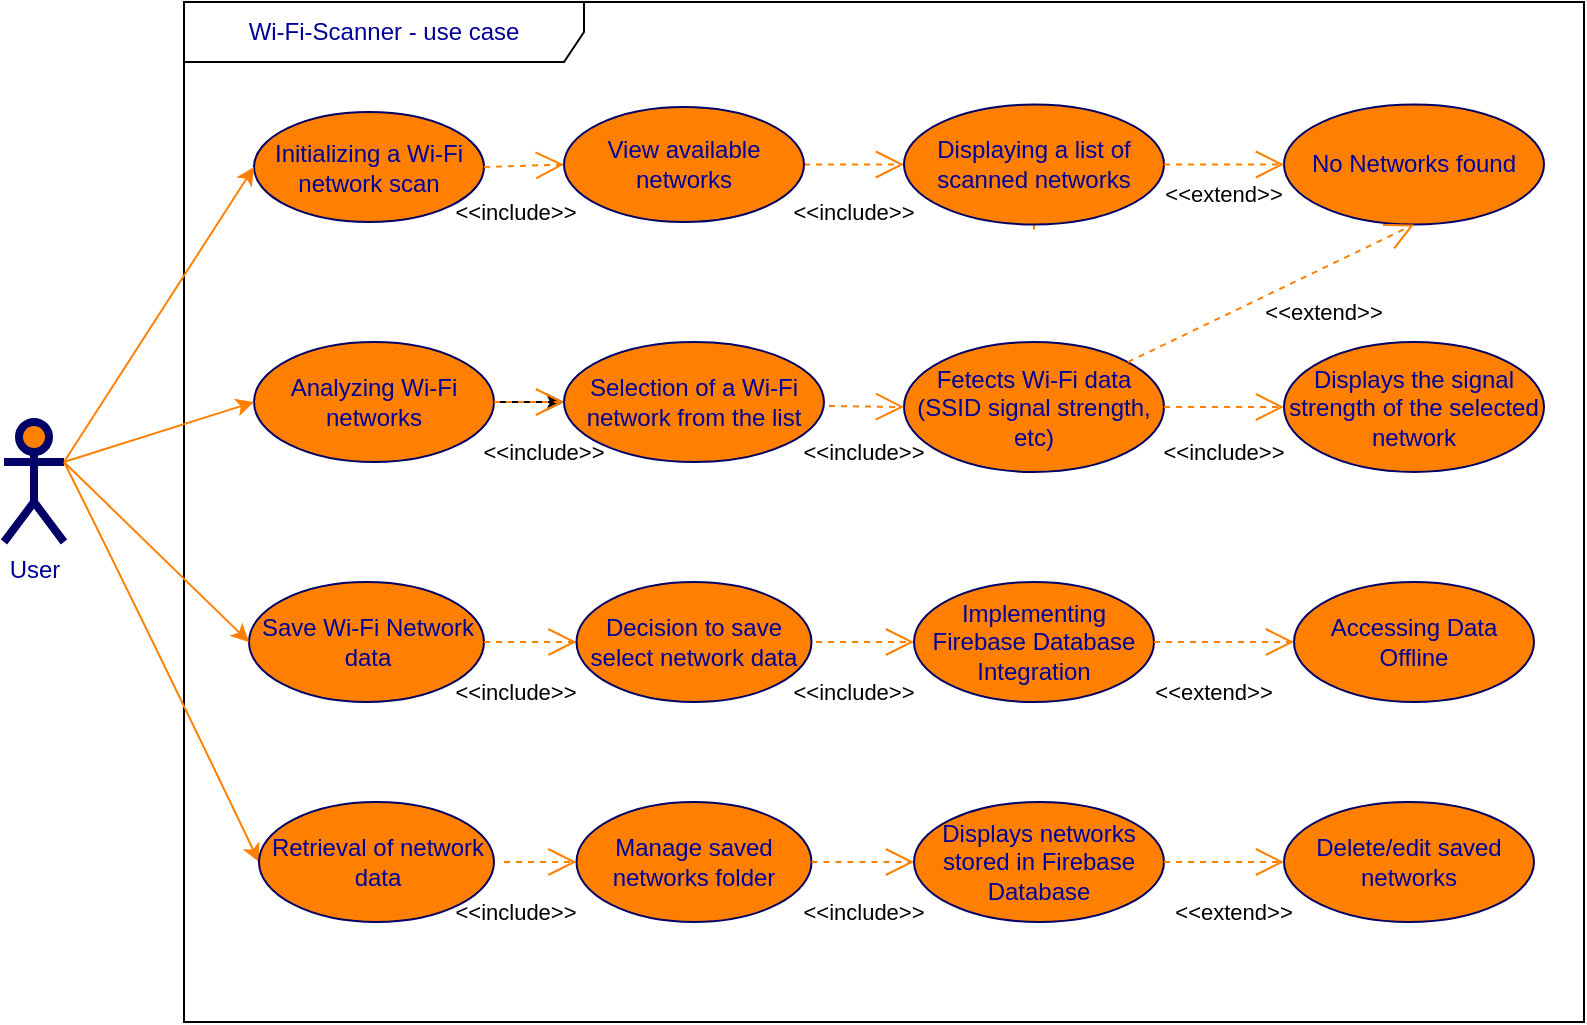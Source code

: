 <mxfile version="22.0.4" type="device">
  <diagram name="Page-1" id="zVf1SHRiNHHp9P5IZHg4">
    <mxGraphModel dx="1259" dy="695" grid="1" gridSize="10" guides="1" tooltips="1" connect="1" arrows="1" fold="1" page="1" pageScale="1" pageWidth="850" pageHeight="1100" math="0" shadow="0">
      <root>
        <mxCell id="0" />
        <mxCell id="1" parent="0" />
        <mxCell id="bMvFBC3kPSQNYXxthuYi-3" value="Wi-Fi-Scanner - use case" style="shape=umlFrame;whiteSpace=wrap;html=1;strokeWidth=1;fillColor=none;width=200;height=30;fontColor=#000099;strokeColor=default;" vertex="1" parent="1">
          <mxGeometry x="130" y="640" width="700" height="510" as="geometry" />
        </mxCell>
        <mxCell id="bMvFBC3kPSQNYXxthuYi-4" value="Initializing a Wi-Fi network scan" style="ellipse;whiteSpace=wrap;html=1;fillColor=#FF8000;strokeColor=#000066;fontColor=#000099;" vertex="1" parent="1">
          <mxGeometry x="165" y="695" width="115" height="55" as="geometry" />
        </mxCell>
        <mxCell id="bMvFBC3kPSQNYXxthuYi-5" value="Save Wi-Fi Network data" style="ellipse;whiteSpace=wrap;html=1;fillColor=#FF8000;strokeColor=#000066;fontColor=#000099;" vertex="1" parent="1">
          <mxGeometry x="162.5" y="930" width="117.5" height="60" as="geometry" />
        </mxCell>
        <mxCell id="bMvFBC3kPSQNYXxthuYi-6" value="Implementing Firebase Database Integration" style="ellipse;whiteSpace=wrap;html=1;fillColor=#FF8000;strokeColor=#000066;fontColor=#000099;" vertex="1" parent="1">
          <mxGeometry x="495" y="930" width="120" height="60" as="geometry" />
        </mxCell>
        <mxCell id="bMvFBC3kPSQNYXxthuYi-7" value="" style="edgeStyle=orthogonalEdgeStyle;rounded=0;orthogonalLoop=1;jettySize=auto;html=1;" edge="1" parent="1" source="bMvFBC3kPSQNYXxthuYi-8" target="bMvFBC3kPSQNYXxthuYi-25">
          <mxGeometry relative="1" as="geometry" />
        </mxCell>
        <mxCell id="bMvFBC3kPSQNYXxthuYi-8" value="Analyzing Wi-Fi networks" style="ellipse;whiteSpace=wrap;html=1;fillColor=#FF8000;strokeColor=#000066;fontColor=#000099;" vertex="1" parent="1">
          <mxGeometry x="165" y="810" width="120" height="60" as="geometry" />
        </mxCell>
        <mxCell id="bMvFBC3kPSQNYXxthuYi-9" style="html=1;exitX=1;exitY=0.333;exitPerimeter=0;entryX=0;entryY=0.5;jettySize=auto;orthogonalLoop=1;fillColor=#f8cecc;strokeColor=#FF8000;curved=1;fontColor=#000099;" edge="1" parent="1" source="bMvFBC3kPSQNYXxthuYi-11" target="bMvFBC3kPSQNYXxthuYi-4">
          <mxGeometry relative="1" as="geometry" />
        </mxCell>
        <mxCell id="bMvFBC3kPSQNYXxthuYi-10" style="edgeStyle=none;curved=1;html=1;entryX=0;entryY=0.5;jettySize=auto;orthogonalLoop=1;strokeColor=#FF8000;fontColor=#000099;" edge="1" parent="1" target="bMvFBC3kPSQNYXxthuYi-5">
          <mxGeometry relative="1" as="geometry">
            <mxPoint x="70" y="870" as="sourcePoint" />
          </mxGeometry>
        </mxCell>
        <mxCell id="bMvFBC3kPSQNYXxthuYi-11" value="User" style="shape=umlActor;verticalLabelPosition=bottom;labelBackgroundColor=#ffffff;verticalAlign=top;html=1;strokeWidth=4;fillColor=#FF8000;strokeColor=#000066;fontColor=#000099;" vertex="1" parent="1">
          <mxGeometry x="40" y="850" width="30" height="60" as="geometry" />
        </mxCell>
        <mxCell id="bMvFBC3kPSQNYXxthuYi-12" value="" style="endArrow=open;endSize=12;dashed=1;html=1;entryX=0;entryY=0.5;fontColor=#000099;strokeColor=#FF8000;exitX=1;exitY=0.5;exitDx=0;exitDy=0;" edge="1" parent="1" source="bMvFBC3kPSQNYXxthuYi-19">
          <mxGeometry x="0.075" y="20" width="160" relative="1" as="geometry">
            <mxPoint x="280" y="740" as="sourcePoint" />
            <mxPoint x="380" y="721.25" as="targetPoint" />
            <mxPoint as="offset" />
          </mxGeometry>
        </mxCell>
        <mxCell id="bMvFBC3kPSQNYXxthuYi-13" value="" style="endArrow=open;endSize=12;dashed=1;html=1;exitX=1;exitY=0.5;entryX=0;entryY=0.5;fontColor=#000099;strokeColor=#FF8000;entryDx=0;entryDy=0;exitDx=0;exitDy=0;" edge="1" parent="1" source="bMvFBC3kPSQNYXxthuYi-5" target="bMvFBC3kPSQNYXxthuYi-33">
          <mxGeometry x="-0.188" y="15" width="160" relative="1" as="geometry">
            <mxPoint x="282.5" y="974.5" as="sourcePoint" />
            <mxPoint x="399.5" y="974.5" as="targetPoint" />
            <Array as="points" />
            <mxPoint y="1" as="offset" />
          </mxGeometry>
        </mxCell>
        <mxCell id="bMvFBC3kPSQNYXxthuYi-14" value="&lt;br&gt;" style="endArrow=open;endSize=12;dashed=1;html=1;fontColor=#000099;strokeColor=#FF8000;entryX=0;entryY=0.5;entryDx=0;entryDy=0;exitX=1;exitY=0.5;exitDx=0;exitDy=0;" edge="1" parent="1" source="bMvFBC3kPSQNYXxthuYi-19">
          <mxGeometry x="-0.191" y="17" width="160" relative="1" as="geometry">
            <mxPoint x="420" y="740" as="sourcePoint" />
            <mxPoint x="490" y="721.25" as="targetPoint" />
            <mxPoint as="offset" />
          </mxGeometry>
        </mxCell>
        <mxCell id="bMvFBC3kPSQNYXxthuYi-15" value="" style="endArrow=open;endSize=12;dashed=1;html=1;exitX=0.5;exitY=1;entryX=0.5;entryY=0;fontColor=#000099;strokeColor=#FF8000;entryDx=0;entryDy=0;exitDx=0;exitDy=0;" edge="1" parent="1" target="bMvFBC3kPSQNYXxthuYi-16">
          <mxGeometry x="-0.049" y="-45" width="160" relative="1" as="geometry">
            <mxPoint x="555" y="753.75" as="sourcePoint" />
            <mxPoint x="537.5" y="900.5" as="targetPoint" />
            <Array as="points" />
            <mxPoint as="offset" />
          </mxGeometry>
        </mxCell>
        <mxCell id="bMvFBC3kPSQNYXxthuYi-16" value="Displaying a list of scanned networks" style="ellipse;whiteSpace=wrap;html=1;fillColor=#FF8000;strokeColor=#000066;fontColor=#000099;" vertex="1" parent="1">
          <mxGeometry x="490" y="691.25" width="130" height="60" as="geometry" />
        </mxCell>
        <mxCell id="bMvFBC3kPSQNYXxthuYi-17" style="edgeStyle=none;curved=1;html=1;exitX=1;exitY=0.333;exitPerimeter=0;jettySize=auto;orthogonalLoop=1;strokeColor=#FF8000;entryX=0;entryY=0.5;fontColor=#000099;exitDx=0;exitDy=0;entryDx=0;entryDy=0;" edge="1" parent="1" source="bMvFBC3kPSQNYXxthuYi-11" target="bMvFBC3kPSQNYXxthuYi-8">
          <mxGeometry relative="1" as="geometry">
            <mxPoint x="70" y="1000" as="sourcePoint" />
            <mxPoint x="185" y="1370" as="targetPoint" />
          </mxGeometry>
        </mxCell>
        <mxCell id="bMvFBC3kPSQNYXxthuYi-18" value="" style="endArrow=open;endSize=12;dashed=1;html=1;entryX=0;entryY=0.5;fontColor=#000099;strokeColor=#FF8000;exitX=1;exitY=0.5;exitDx=0;exitDy=0;" edge="1" parent="1" source="bMvFBC3kPSQNYXxthuYi-4" target="bMvFBC3kPSQNYXxthuYi-19">
          <mxGeometry x="0.075" y="20" width="160" relative="1" as="geometry">
            <mxPoint x="250" y="723" as="sourcePoint" />
            <mxPoint x="380" y="721.25" as="targetPoint" />
            <mxPoint as="offset" />
          </mxGeometry>
        </mxCell>
        <mxCell id="bMvFBC3kPSQNYXxthuYi-19" value="View available networks" style="ellipse;whiteSpace=wrap;html=1;fillColor=#FF8000;strokeColor=#000066;fontColor=#000099;" vertex="1" parent="1">
          <mxGeometry x="320" y="692.5" width="120" height="57.5" as="geometry" />
        </mxCell>
        <mxCell id="bMvFBC3kPSQNYXxthuYi-20" value="No Networks found" style="ellipse;whiteSpace=wrap;html=1;fillColor=#FF8000;strokeColor=#000066;fontColor=#000099;" vertex="1" parent="1">
          <mxGeometry x="680" y="691.25" width="130" height="60" as="geometry" />
        </mxCell>
        <mxCell id="bMvFBC3kPSQNYXxthuYi-21" value="&lt;br&gt;" style="endArrow=open;endSize=12;dashed=1;html=1;fontColor=#000099;strokeColor=#FF8000;entryX=0;entryY=0.5;entryDx=0;entryDy=0;exitX=1;exitY=0.5;exitDx=0;exitDy=0;" edge="1" parent="1" source="bMvFBC3kPSQNYXxthuYi-16" target="bMvFBC3kPSQNYXxthuYi-20">
          <mxGeometry x="-0.191" y="17" width="160" relative="1" as="geometry">
            <mxPoint x="620" y="830" as="sourcePoint" />
            <mxPoint x="650" y="830" as="targetPoint" />
            <mxPoint as="offset" />
          </mxGeometry>
        </mxCell>
        <mxCell id="bMvFBC3kPSQNYXxthuYi-23" value="Accessing Data Offline" style="ellipse;whiteSpace=wrap;html=1;fillColor=#FF8000;strokeColor=#000066;fontColor=#000099;" vertex="1" parent="1">
          <mxGeometry x="685" y="930" width="120" height="60" as="geometry" />
        </mxCell>
        <mxCell id="bMvFBC3kPSQNYXxthuYi-24" value="&lt;br&gt;" style="endArrow=open;endSize=12;dashed=1;html=1;fontColor=#000099;strokeColor=#FF8000;exitX=1;exitY=0.5;exitDx=0;exitDy=0;entryX=0;entryY=0.5;entryDx=0;entryDy=0;" edge="1" parent="1" source="bMvFBC3kPSQNYXxthuYi-6" target="bMvFBC3kPSQNYXxthuYi-23">
          <mxGeometry x="-0.191" y="17" width="160" relative="1" as="geometry">
            <mxPoint x="625" y="1029.5" as="sourcePoint" />
            <mxPoint x="665" y="1029.5" as="targetPoint" />
            <mxPoint as="offset" />
          </mxGeometry>
        </mxCell>
        <mxCell id="bMvFBC3kPSQNYXxthuYi-25" value="Selection of a Wi-Fi network from the list" style="ellipse;whiteSpace=wrap;html=1;fillColor=#FF8000;strokeColor=#000066;fontColor=#000099;" vertex="1" parent="1">
          <mxGeometry x="320" y="810" width="130" height="60" as="geometry" />
        </mxCell>
        <mxCell id="bMvFBC3kPSQNYXxthuYi-26" value="" style="endArrow=open;endSize=12;dashed=1;html=1;fontColor=#000099;strokeColor=#FF8000;exitX=1;exitY=0.5;exitDx=0;exitDy=0;entryX=0;entryY=0.5;entryDx=0;entryDy=0;" edge="1" parent="1" source="bMvFBC3kPSQNYXxthuYi-8" target="bMvFBC3kPSQNYXxthuYi-25">
          <mxGeometry x="0.075" y="20" width="160" relative="1" as="geometry">
            <mxPoint x="290" y="910" as="sourcePoint" />
            <mxPoint x="320" y="910" as="targetPoint" />
            <mxPoint as="offset" />
          </mxGeometry>
        </mxCell>
        <mxCell id="bMvFBC3kPSQNYXxthuYi-27" value="Fetects Wi-Fi data&lt;br style=&quot;border-color: var(--border-color);&quot;&gt;(SSID signal strength, etc)" style="ellipse;whiteSpace=wrap;html=1;fillColor=#FF8000;strokeColor=#000066;fontColor=#000099;" vertex="1" parent="1">
          <mxGeometry x="490" y="810" width="130" height="65" as="geometry" />
        </mxCell>
        <mxCell id="bMvFBC3kPSQNYXxthuYi-28" value="" style="endArrow=open;endSize=12;dashed=1;html=1;fontColor=#000099;strokeColor=#FF8000;exitX=1;exitY=0.5;exitDx=0;exitDy=0;entryX=0;entryY=0.5;entryDx=0;entryDy=0;" edge="1" parent="1" target="bMvFBC3kPSQNYXxthuYi-27">
          <mxGeometry x="0.075" y="20" width="160" relative="1" as="geometry">
            <mxPoint x="452.5" y="842" as="sourcePoint" />
            <mxPoint x="487.5" y="842" as="targetPoint" />
            <mxPoint as="offset" />
          </mxGeometry>
        </mxCell>
        <mxCell id="bMvFBC3kPSQNYXxthuYi-29" value="Displays the signal strength of the selected network" style="ellipse;whiteSpace=wrap;html=1;fillColor=#FF8000;strokeColor=#000066;fontColor=#000099;" vertex="1" parent="1">
          <mxGeometry x="680" y="810" width="130" height="65" as="geometry" />
        </mxCell>
        <mxCell id="bMvFBC3kPSQNYXxthuYi-30" value="" style="endArrow=open;endSize=12;dashed=1;html=1;fontColor=#000099;strokeColor=#FF8000;exitX=1;exitY=0.5;exitDx=0;exitDy=0;entryX=0;entryY=0.5;entryDx=0;entryDy=0;" edge="1" parent="1" source="bMvFBC3kPSQNYXxthuYi-27" target="bMvFBC3kPSQNYXxthuYi-29">
          <mxGeometry x="0.075" y="20" width="160" relative="1" as="geometry">
            <mxPoint x="620" y="842" as="sourcePoint" />
            <mxPoint x="652.5" y="843" as="targetPoint" />
            <mxPoint as="offset" />
          </mxGeometry>
        </mxCell>
        <mxCell id="bMvFBC3kPSQNYXxthuYi-31" value="&lt;br&gt;" style="endArrow=open;endSize=12;dashed=1;html=1;fontColor=#000099;strokeColor=#FF8000;entryX=0.5;entryY=1;entryDx=0;entryDy=0;" edge="1" parent="1" source="bMvFBC3kPSQNYXxthuYi-27" target="bMvFBC3kPSQNYXxthuYi-20">
          <mxGeometry x="-0.191" y="17" width="160" relative="1" as="geometry">
            <mxPoint x="630" y="731" as="sourcePoint" />
            <mxPoint x="690" y="731" as="targetPoint" />
            <mxPoint as="offset" />
          </mxGeometry>
        </mxCell>
        <mxCell id="bMvFBC3kPSQNYXxthuYi-33" value="Decision to save select network data" style="ellipse;whiteSpace=wrap;html=1;fillColor=#FF8000;strokeColor=#000066;fontColor=#000099;" vertex="1" parent="1">
          <mxGeometry x="326.25" y="930" width="117.5" height="60" as="geometry" />
        </mxCell>
        <mxCell id="bMvFBC3kPSQNYXxthuYi-34" value="" style="endArrow=open;endSize=12;dashed=1;html=1;entryX=0;entryY=0.5;fontColor=#000099;strokeColor=#FF8000;entryDx=0;entryDy=0;" edge="1" parent="1" target="bMvFBC3kPSQNYXxthuYi-6">
          <mxGeometry x="-0.188" y="15" width="160" relative="1" as="geometry">
            <mxPoint x="440" y="960" as="sourcePoint" />
            <mxPoint x="489.75" y="959.5" as="targetPoint" />
            <Array as="points" />
            <mxPoint y="1" as="offset" />
          </mxGeometry>
        </mxCell>
        <mxCell id="bMvFBC3kPSQNYXxthuYi-35" style="edgeStyle=none;curved=1;html=1;jettySize=auto;orthogonalLoop=1;strokeColor=#FF8000;fontColor=#000099;entryX=0;entryY=0.5;entryDx=0;entryDy=0;exitX=1;exitY=0.333;exitDx=0;exitDy=0;exitPerimeter=0;" edge="1" parent="1" source="bMvFBC3kPSQNYXxthuYi-11" target="bMvFBC3kPSQNYXxthuYi-36">
          <mxGeometry relative="1" as="geometry">
            <mxPoint x="80" y="880" as="sourcePoint" />
            <mxPoint x="170" y="1050" as="targetPoint" />
            <Array as="points">
              <mxPoint x="110" y="950" />
            </Array>
          </mxGeometry>
        </mxCell>
        <mxCell id="bMvFBC3kPSQNYXxthuYi-36" value="Retrieval of network data" style="ellipse;whiteSpace=wrap;html=1;fillColor=#FF8000;strokeColor=#000066;fontColor=#000099;" vertex="1" parent="1">
          <mxGeometry x="167.5" y="1040" width="117.5" height="60" as="geometry" />
        </mxCell>
        <mxCell id="bMvFBC3kPSQNYXxthuYi-37" value="Manage saved networks folder" style="ellipse;whiteSpace=wrap;html=1;fillColor=#FF8000;strokeColor=#000066;fontColor=#000099;" vertex="1" parent="1">
          <mxGeometry x="326.25" y="1040" width="117.5" height="60" as="geometry" />
        </mxCell>
        <mxCell id="bMvFBC3kPSQNYXxthuYi-38" value="" style="endArrow=open;endSize=12;dashed=1;html=1;fontColor=#000099;strokeColor=#FF8000;entryX=0;entryY=0.5;entryDx=0;entryDy=0;" edge="1" parent="1" target="bMvFBC3kPSQNYXxthuYi-37">
          <mxGeometry x="-0.188" y="15" width="160" relative="1" as="geometry">
            <mxPoint x="290" y="1070" as="sourcePoint" />
            <mxPoint x="320" y="1070" as="targetPoint" />
            <Array as="points" />
            <mxPoint y="1" as="offset" />
          </mxGeometry>
        </mxCell>
        <mxCell id="bMvFBC3kPSQNYXxthuYi-39" value="Displays networks stored in Firebase Database" style="ellipse;whiteSpace=wrap;html=1;fillColor=#FF8000;strokeColor=#000066;fontColor=#000099;" vertex="1" parent="1">
          <mxGeometry x="495" y="1040" width="125" height="60" as="geometry" />
        </mxCell>
        <mxCell id="bMvFBC3kPSQNYXxthuYi-40" value="" style="endArrow=open;endSize=12;dashed=1;html=1;fontColor=#000099;strokeColor=#FF8000;entryX=0;entryY=0.5;entryDx=0;entryDy=0;exitX=1;exitY=0.5;exitDx=0;exitDy=0;" edge="1" parent="1" source="bMvFBC3kPSQNYXxthuYi-37" target="bMvFBC3kPSQNYXxthuYi-39">
          <mxGeometry x="-0.188" y="15" width="160" relative="1" as="geometry">
            <mxPoint x="470" y="1070" as="sourcePoint" />
            <mxPoint x="479.75" y="1069.5" as="targetPoint" />
            <Array as="points" />
            <mxPoint y="1" as="offset" />
          </mxGeometry>
        </mxCell>
        <mxCell id="bMvFBC3kPSQNYXxthuYi-41" value="Delete/edit saved networks" style="ellipse;whiteSpace=wrap;html=1;fillColor=#FF8000;strokeColor=#000066;fontColor=#000099;" vertex="1" parent="1">
          <mxGeometry x="680" y="1040" width="125" height="60" as="geometry" />
        </mxCell>
        <mxCell id="bMvFBC3kPSQNYXxthuYi-42" value="&lt;br&gt;" style="endArrow=open;endSize=12;dashed=1;html=1;fontColor=#000099;strokeColor=#FF8000;" edge="1" parent="1">
          <mxGeometry x="-0.191" y="17" width="160" relative="1" as="geometry">
            <mxPoint x="620" y="1070" as="sourcePoint" />
            <mxPoint x="680" y="1070" as="targetPoint" />
            <mxPoint as="offset" />
          </mxGeometry>
        </mxCell>
        <mxCell id="bMvFBC3kPSQNYXxthuYi-44" value="&lt;font style=&quot;font-size: 11px;&quot;&gt;&amp;lt;&amp;lt;extend&amp;gt;&amp;gt;&lt;/font&gt;" style="text;strokeColor=none;align=center;fillColor=none;html=1;verticalAlign=middle;whiteSpace=wrap;rounded=0;fontColor=#050505;" vertex="1" parent="1">
          <mxGeometry x="620" y="721.25" width="60" height="30" as="geometry" />
        </mxCell>
        <mxCell id="bMvFBC3kPSQNYXxthuYi-45" value="&lt;font style=&quot;font-size: 11px;&quot;&gt;&amp;lt;&amp;lt;extend&amp;gt;&amp;gt;&lt;/font&gt;" style="text;strokeColor=none;align=center;fillColor=none;html=1;verticalAlign=middle;whiteSpace=wrap;rounded=0;fontColor=default;" vertex="1" parent="1">
          <mxGeometry x="670" y="780" width="60" height="30" as="geometry" />
        </mxCell>
        <mxCell id="bMvFBC3kPSQNYXxthuYi-46" value="&lt;font style=&quot;font-size: 11px;&quot;&gt;&amp;lt;&amp;lt;extend&amp;gt;&amp;gt;&lt;/font&gt;" style="text;strokeColor=none;align=center;fillColor=none;html=1;verticalAlign=middle;whiteSpace=wrap;rounded=0;fontColor=default;" vertex="1" parent="1">
          <mxGeometry x="625" y="1080" width="60" height="30" as="geometry" />
        </mxCell>
        <mxCell id="bMvFBC3kPSQNYXxthuYi-47" value="&lt;font style=&quot;font-size: 11px;&quot;&gt;&amp;lt;&amp;lt;include&amp;gt;&amp;gt;&lt;/font&gt;" style="text;strokeColor=none;align=center;fillColor=none;html=1;verticalAlign=middle;whiteSpace=wrap;rounded=0;fontColor=default;" vertex="1" parent="1">
          <mxGeometry x="435" y="730" width="60" height="30" as="geometry" />
        </mxCell>
        <mxCell id="bMvFBC3kPSQNYXxthuYi-48" value="&lt;font style=&quot;font-size: 11px;&quot;&gt;&amp;lt;&amp;lt;include&amp;gt;&amp;gt;&lt;/font&gt;" style="text;strokeColor=none;align=center;fillColor=none;html=1;verticalAlign=middle;whiteSpace=wrap;rounded=0;fontColor=default;" vertex="1" parent="1">
          <mxGeometry x="266.25" y="730" width="60" height="30" as="geometry" />
        </mxCell>
        <mxCell id="bMvFBC3kPSQNYXxthuYi-49" value="&lt;font style=&quot;font-size: 11px;&quot;&gt;&amp;lt;&amp;lt;include&amp;gt;&amp;gt;&lt;/font&gt;" style="text;strokeColor=none;align=center;fillColor=none;html=1;verticalAlign=middle;whiteSpace=wrap;rounded=0;fontColor=default;" vertex="1" parent="1">
          <mxGeometry x="280" y="850" width="60" height="30" as="geometry" />
        </mxCell>
        <mxCell id="bMvFBC3kPSQNYXxthuYi-50" value="&lt;font style=&quot;font-size: 11px;&quot;&gt;&amp;lt;&amp;lt;include&amp;gt;&amp;gt;&lt;/font&gt;" style="text;strokeColor=none;align=center;fillColor=none;html=1;verticalAlign=middle;whiteSpace=wrap;rounded=0;fontColor=default;" vertex="1" parent="1">
          <mxGeometry x="440" y="850" width="60" height="30" as="geometry" />
        </mxCell>
        <mxCell id="bMvFBC3kPSQNYXxthuYi-51" value="&lt;font style=&quot;font-size: 11px;&quot;&gt;&amp;lt;&amp;lt;include&amp;gt;&amp;gt;&lt;/font&gt;" style="text;strokeColor=none;align=center;fillColor=none;html=1;verticalAlign=middle;whiteSpace=wrap;rounded=0;fontColor=default;" vertex="1" parent="1">
          <mxGeometry x="620" y="850" width="60" height="30" as="geometry" />
        </mxCell>
        <mxCell id="bMvFBC3kPSQNYXxthuYi-53" value="&lt;font style=&quot;font-size: 11px;&quot;&gt;&amp;lt;&amp;lt;include&amp;gt;&amp;gt;&lt;/font&gt;" style="text;strokeColor=none;align=center;fillColor=none;html=1;verticalAlign=middle;whiteSpace=wrap;rounded=0;fontColor=default;" vertex="1" parent="1">
          <mxGeometry x="266.25" y="970" width="60" height="30" as="geometry" />
        </mxCell>
        <mxCell id="bMvFBC3kPSQNYXxthuYi-54" value="&lt;font style=&quot;font-size: 11px;&quot;&gt;&amp;lt;&amp;lt;include&amp;gt;&amp;gt;&lt;/font&gt;" style="text;strokeColor=none;align=center;fillColor=none;html=1;verticalAlign=middle;whiteSpace=wrap;rounded=0;fontColor=default;" vertex="1" parent="1">
          <mxGeometry x="435" y="970" width="60" height="30" as="geometry" />
        </mxCell>
        <mxCell id="bMvFBC3kPSQNYXxthuYi-55" value="&lt;font style=&quot;font-size: 11px;&quot;&gt;&amp;lt;&amp;lt;extend&amp;gt;&amp;gt;&lt;/font&gt;" style="text;strokeColor=none;align=center;fillColor=none;html=1;verticalAlign=middle;whiteSpace=wrap;rounded=0;fontColor=default;" vertex="1" parent="1">
          <mxGeometry x="615" y="970" width="60" height="30" as="geometry" />
        </mxCell>
        <mxCell id="bMvFBC3kPSQNYXxthuYi-56" value="&lt;font style=&quot;font-size: 11px;&quot;&gt;&amp;lt;&amp;lt;include&amp;gt;&amp;gt;&lt;/font&gt;" style="text;strokeColor=none;align=center;fillColor=none;html=1;verticalAlign=middle;whiteSpace=wrap;rounded=0;fontColor=default;" vertex="1" parent="1">
          <mxGeometry x="266.25" y="1080" width="60" height="30" as="geometry" />
        </mxCell>
        <mxCell id="bMvFBC3kPSQNYXxthuYi-57" value="&lt;font style=&quot;font-size: 11px;&quot;&gt;&amp;lt;&amp;lt;include&amp;gt;&amp;gt;&lt;/font&gt;" style="text;strokeColor=none;align=center;fillColor=none;html=1;verticalAlign=middle;whiteSpace=wrap;rounded=0;fontColor=default;" vertex="1" parent="1">
          <mxGeometry x="440" y="1080" width="60" height="30" as="geometry" />
        </mxCell>
      </root>
    </mxGraphModel>
  </diagram>
</mxfile>

